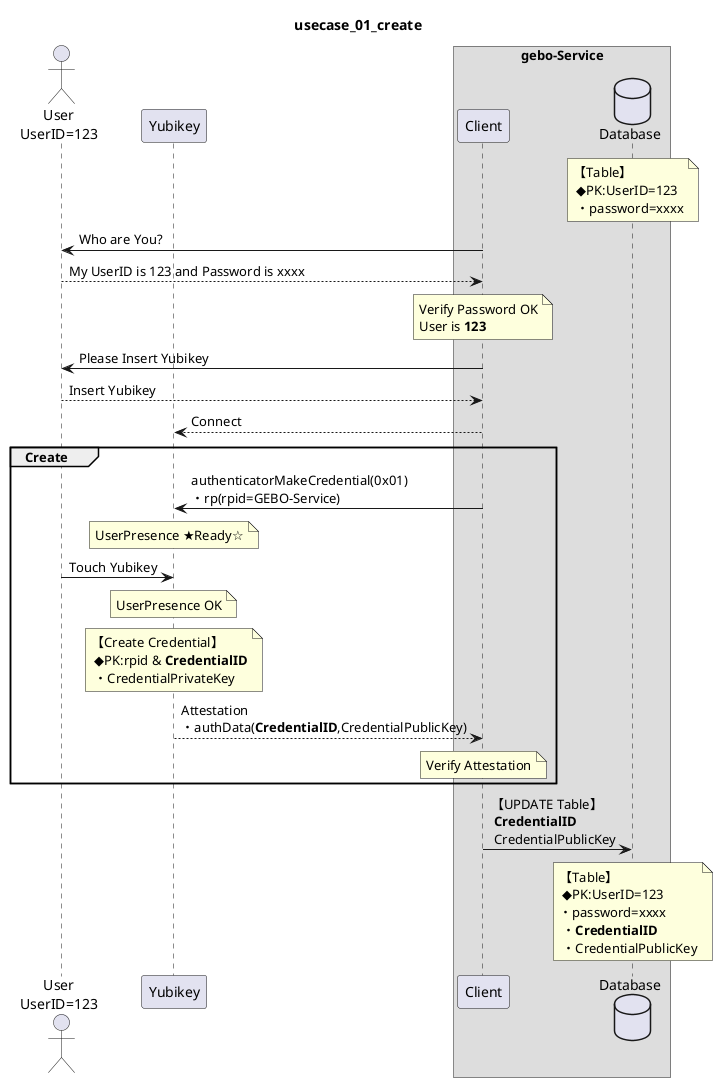 @startuml
title usecase_01_create 
'hide footbox

actor "User\nUserID=123" as User
participant "Yubikey" as Yubikey
box "gebo-Service"
    participant "Client" as Client
    database "Database" as Database
end box

note over Database:【Table】\n ◆PK:UserID=123\n ・password=xxxx

User <- Client : Who are You?
User --> Client : My UserID is 123 and Password is xxxx
note over Client:Verify Password OK\nUser is **123**

User <- Client : Please Insert Yubikey
User --> Client : Insert Yubikey
Yubikey <-- Client : Connect

group Create

Client -> Yubikey:authenticatorMakeCredential(0x01)\n・rp(rpid=GEBO-Service)

note over Yubikey:UserPresence ★Ready☆
User -> Yubikey :Touch Yubikey

note over Yubikey:UserPresence OK
note over Yubikey:【Create Credential】\n ◆PK:rpid & **CredentialID**\n ・CredentialPrivateKey

Client <-- Yubikey:Attestation\n・authData(**CredentialID**,CredentialPublicKey)
note over Client:Verify Attestation

end 

Client -> Database :【UPDATE Table】\n **CredentialID**\n CredentialPublicKey
note over Database:【Table】\n ◆PK:UserID=123\n・password=xxxx\n ・**CredentialID**\n ・CredentialPublicKey

@enduml
